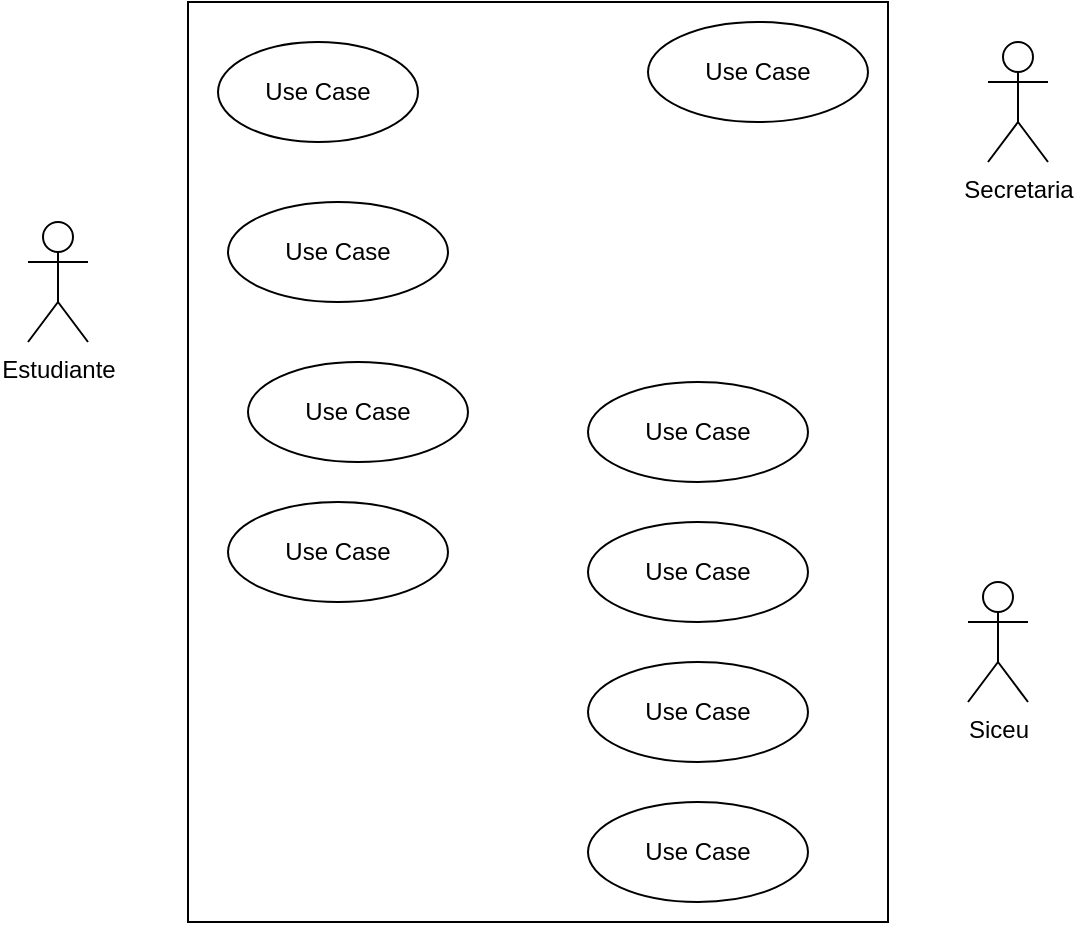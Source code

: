 <mxfile version="21.5.2" type="github">
  <diagram name="Página-1" id="qoe8vgORaRIKNoJuuk16">
    <mxGraphModel dx="794" dy="738" grid="1" gridSize="10" guides="1" tooltips="1" connect="1" arrows="1" fold="1" page="1" pageScale="1" pageWidth="850" pageHeight="1100" math="0" shadow="0">
      <root>
        <mxCell id="0" />
        <mxCell id="1" parent="0" />
        <mxCell id="eTYiFXuetqOa6vKXWHsb-16" value="" style="rounded=0;whiteSpace=wrap;html=1;" vertex="1" parent="1">
          <mxGeometry x="210" y="50" width="350" height="460" as="geometry" />
        </mxCell>
        <mxCell id="eTYiFXuetqOa6vKXWHsb-1" value="&lt;font style=&quot;vertical-align: inherit;&quot;&gt;&lt;font style=&quot;vertical-align: inherit;&quot;&gt;Estudiante&lt;/font&gt;&lt;/font&gt;" style="shape=umlActor;verticalLabelPosition=bottom;verticalAlign=top;html=1;" vertex="1" parent="1">
          <mxGeometry x="130" y="160" width="30" height="60" as="geometry" />
        </mxCell>
        <mxCell id="eTYiFXuetqOa6vKXWHsb-2" value="&lt;font style=&quot;vertical-align: inherit;&quot;&gt;&lt;font style=&quot;vertical-align: inherit;&quot;&gt;Secretaria&lt;/font&gt;&lt;/font&gt;" style="shape=umlActor;verticalLabelPosition=bottom;verticalAlign=top;html=1;" vertex="1" parent="1">
          <mxGeometry x="610" y="70" width="30" height="60" as="geometry" />
        </mxCell>
        <mxCell id="eTYiFXuetqOa6vKXWHsb-3" value="&lt;font style=&quot;vertical-align: inherit;&quot;&gt;&lt;font style=&quot;vertical-align: inherit;&quot;&gt;Siceu&lt;/font&gt;&lt;/font&gt;" style="shape=umlActor;verticalLabelPosition=bottom;verticalAlign=top;html=1;" vertex="1" parent="1">
          <mxGeometry x="600" y="340" width="30" height="60" as="geometry" />
        </mxCell>
        <mxCell id="eTYiFXuetqOa6vKXWHsb-4" value="Use Case" style="ellipse;whiteSpace=wrap;html=1;" vertex="1" parent="1">
          <mxGeometry x="225" y="70" width="100" height="50" as="geometry" />
        </mxCell>
        <mxCell id="eTYiFXuetqOa6vKXWHsb-5" value="Use Case" style="ellipse;whiteSpace=wrap;html=1;" vertex="1" parent="1">
          <mxGeometry x="230" y="150" width="110" height="50" as="geometry" />
        </mxCell>
        <mxCell id="eTYiFXuetqOa6vKXWHsb-6" value="Use Case" style="ellipse;whiteSpace=wrap;html=1;" vertex="1" parent="1">
          <mxGeometry x="240" y="230" width="110" height="50" as="geometry" />
        </mxCell>
        <mxCell id="eTYiFXuetqOa6vKXWHsb-7" value="Use Case" style="ellipse;whiteSpace=wrap;html=1;" vertex="1" parent="1">
          <mxGeometry x="410" y="240" width="110" height="50" as="geometry" />
        </mxCell>
        <mxCell id="eTYiFXuetqOa6vKXWHsb-8" value="Use Case" style="ellipse;whiteSpace=wrap;html=1;" vertex="1" parent="1">
          <mxGeometry x="410" y="310" width="110" height="50" as="geometry" />
        </mxCell>
        <mxCell id="eTYiFXuetqOa6vKXWHsb-9" value="Use Case" style="ellipse;whiteSpace=wrap;html=1;" vertex="1" parent="1">
          <mxGeometry x="440" y="60" width="110" height="50" as="geometry" />
        </mxCell>
        <mxCell id="eTYiFXuetqOa6vKXWHsb-10" value="Use Case" style="ellipse;whiteSpace=wrap;html=1;" vertex="1" parent="1">
          <mxGeometry x="410" y="380" width="110" height="50" as="geometry" />
        </mxCell>
        <mxCell id="eTYiFXuetqOa6vKXWHsb-11" value="Use Case" style="ellipse;whiteSpace=wrap;html=1;" vertex="1" parent="1">
          <mxGeometry x="410" y="450" width="110" height="50" as="geometry" />
        </mxCell>
        <mxCell id="eTYiFXuetqOa6vKXWHsb-12" value="Use Case" style="ellipse;whiteSpace=wrap;html=1;" vertex="1" parent="1">
          <mxGeometry x="230" y="300" width="110" height="50" as="geometry" />
        </mxCell>
      </root>
    </mxGraphModel>
  </diagram>
</mxfile>
